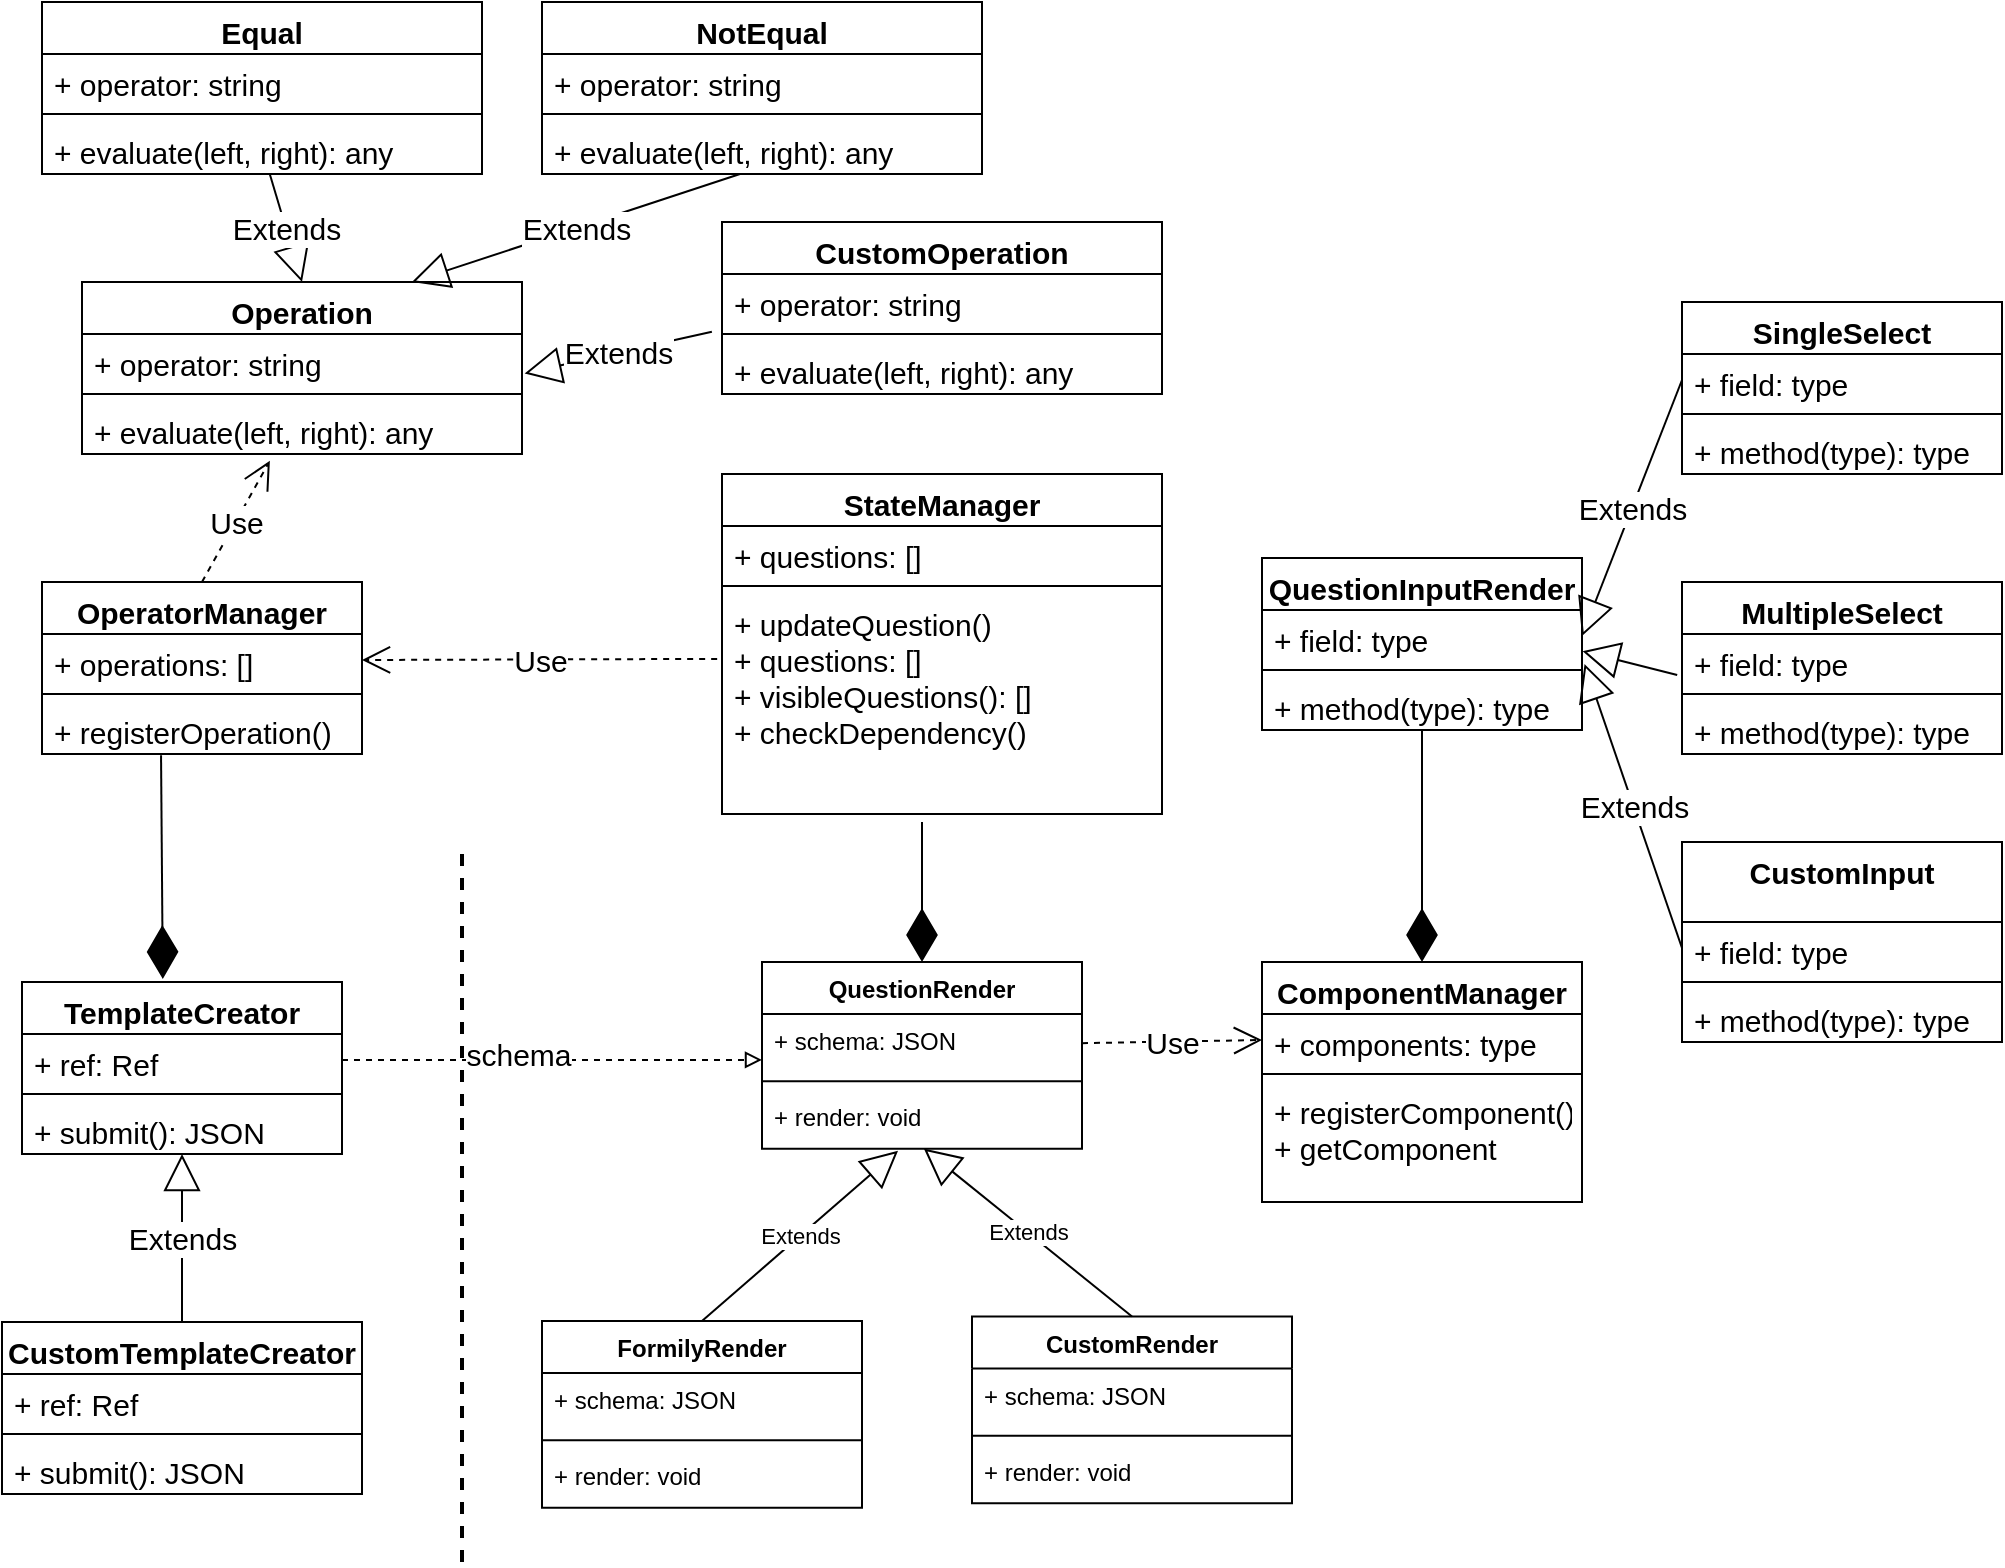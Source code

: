 <mxfile version="17.4.1" type="github">
  <diagram id="yDVKeomo46-3DICR4W65" name="Page-1">
    <mxGraphModel dx="1296" dy="1799" grid="1" gridSize="10" guides="1" tooltips="1" connect="1" arrows="1" fold="1" page="1" pageScale="1" pageWidth="850" pageHeight="1100" math="0" shadow="0">
      <root>
        <mxCell id="0" />
        <mxCell id="1" parent="0" />
        <mxCell id="LFqhlHz371uRSVuWxBN7-13" value="" style="endArrow=none;dashed=1;html=1;strokeWidth=2;rounded=0;" edge="1" parent="1">
          <mxGeometry width="50" height="50" relative="1" as="geometry">
            <mxPoint x="350" y="480" as="sourcePoint" />
            <mxPoint x="350" y="120" as="targetPoint" />
          </mxGeometry>
        </mxCell>
        <mxCell id="LFqhlHz371uRSVuWxBN7-35" value="" style="group" vertex="1" connectable="0" parent="1">
          <mxGeometry x="390" y="180" width="375" height="276" as="geometry" />
        </mxCell>
        <mxCell id="LFqhlHz371uRSVuWxBN7-18" value="QuestionRender" style="swimlane;fontStyle=1;align=center;verticalAlign=top;childLayout=stackLayout;horizontal=1;startSize=26;horizontalStack=0;resizeParent=1;resizeParentMax=0;resizeLast=0;collapsible=1;marginBottom=0;" vertex="1" parent="LFqhlHz371uRSVuWxBN7-35">
          <mxGeometry x="110" width="160" height="93.317" as="geometry" />
        </mxCell>
        <mxCell id="LFqhlHz371uRSVuWxBN7-19" value="+ schema: JSON" style="text;strokeColor=none;fillColor=none;align=left;verticalAlign=top;spacingLeft=4;spacingRight=4;overflow=hidden;rotatable=0;points=[[0,0.5],[1,0.5]];portConstraint=eastwest;" vertex="1" parent="LFqhlHz371uRSVuWxBN7-18">
          <mxGeometry y="26" width="160" height="29.171" as="geometry" />
        </mxCell>
        <mxCell id="LFqhlHz371uRSVuWxBN7-20" value="" style="line;strokeWidth=1;fillColor=none;align=left;verticalAlign=middle;spacingTop=-1;spacingLeft=3;spacingRight=3;rotatable=0;labelPosition=right;points=[];portConstraint=eastwest;" vertex="1" parent="LFqhlHz371uRSVuWxBN7-18">
          <mxGeometry y="55.171" width="160" height="8.976" as="geometry" />
        </mxCell>
        <mxCell id="LFqhlHz371uRSVuWxBN7-21" value="+ render: void" style="text;strokeColor=none;fillColor=none;align=left;verticalAlign=top;spacingLeft=4;spacingRight=4;overflow=hidden;rotatable=0;points=[[0,0.5],[1,0.5]];portConstraint=eastwest;" vertex="1" parent="LFqhlHz371uRSVuWxBN7-18">
          <mxGeometry y="64.146" width="160" height="29.171" as="geometry" />
        </mxCell>
        <mxCell id="LFqhlHz371uRSVuWxBN7-23" value="FormilyRender" style="swimlane;fontStyle=1;align=center;verticalAlign=top;childLayout=stackLayout;horizontal=1;startSize=26;horizontalStack=0;resizeParent=1;resizeParentMax=0;resizeLast=0;collapsible=1;marginBottom=0;" vertex="1" parent="LFqhlHz371uRSVuWxBN7-35">
          <mxGeometry y="179.512" width="160" height="93.317" as="geometry" />
        </mxCell>
        <mxCell id="LFqhlHz371uRSVuWxBN7-24" value="+ schema: JSON" style="text;strokeColor=none;fillColor=none;align=left;verticalAlign=top;spacingLeft=4;spacingRight=4;overflow=hidden;rotatable=0;points=[[0,0.5],[1,0.5]];portConstraint=eastwest;" vertex="1" parent="LFqhlHz371uRSVuWxBN7-23">
          <mxGeometry y="26" width="160" height="29.171" as="geometry" />
        </mxCell>
        <mxCell id="LFqhlHz371uRSVuWxBN7-25" value="" style="line;strokeWidth=1;fillColor=none;align=left;verticalAlign=middle;spacingTop=-1;spacingLeft=3;spacingRight=3;rotatable=0;labelPosition=right;points=[];portConstraint=eastwest;" vertex="1" parent="LFqhlHz371uRSVuWxBN7-23">
          <mxGeometry y="55.171" width="160" height="8.976" as="geometry" />
        </mxCell>
        <mxCell id="LFqhlHz371uRSVuWxBN7-26" value="+ render: void" style="text;strokeColor=none;fillColor=none;align=left;verticalAlign=top;spacingLeft=4;spacingRight=4;overflow=hidden;rotatable=0;points=[[0,0.5],[1,0.5]];portConstraint=eastwest;" vertex="1" parent="LFqhlHz371uRSVuWxBN7-23">
          <mxGeometry y="64.146" width="160" height="29.171" as="geometry" />
        </mxCell>
        <mxCell id="LFqhlHz371uRSVuWxBN7-27" value="CustomRender" style="swimlane;fontStyle=1;align=center;verticalAlign=top;childLayout=stackLayout;horizontal=1;startSize=26;horizontalStack=0;resizeParent=1;resizeParentMax=0;resizeLast=0;collapsible=1;marginBottom=0;" vertex="1" parent="LFqhlHz371uRSVuWxBN7-35">
          <mxGeometry x="215" y="177.268" width="160" height="93.317" as="geometry" />
        </mxCell>
        <mxCell id="LFqhlHz371uRSVuWxBN7-28" value="+ schema: JSON" style="text;strokeColor=none;fillColor=none;align=left;verticalAlign=top;spacingLeft=4;spacingRight=4;overflow=hidden;rotatable=0;points=[[0,0.5],[1,0.5]];portConstraint=eastwest;" vertex="1" parent="LFqhlHz371uRSVuWxBN7-27">
          <mxGeometry y="26" width="160" height="29.171" as="geometry" />
        </mxCell>
        <mxCell id="LFqhlHz371uRSVuWxBN7-29" value="" style="line;strokeWidth=1;fillColor=none;align=left;verticalAlign=middle;spacingTop=-1;spacingLeft=3;spacingRight=3;rotatable=0;labelPosition=right;points=[];portConstraint=eastwest;" vertex="1" parent="LFqhlHz371uRSVuWxBN7-27">
          <mxGeometry y="55.171" width="160" height="8.976" as="geometry" />
        </mxCell>
        <mxCell id="LFqhlHz371uRSVuWxBN7-30" value="+ render: void" style="text;strokeColor=none;fillColor=none;align=left;verticalAlign=top;spacingLeft=4;spacingRight=4;overflow=hidden;rotatable=0;points=[[0,0.5],[1,0.5]];portConstraint=eastwest;" vertex="1" parent="LFqhlHz371uRSVuWxBN7-27">
          <mxGeometry y="64.146" width="160" height="29.171" as="geometry" />
        </mxCell>
        <mxCell id="LFqhlHz371uRSVuWxBN7-33" value="Extends" style="endArrow=block;endSize=16;endFill=0;html=1;rounded=0;entryX=0.425;entryY=1.038;entryDx=0;entryDy=0;entryPerimeter=0;exitX=0.5;exitY=0;exitDx=0;exitDy=0;" edge="1" parent="LFqhlHz371uRSVuWxBN7-35" source="LFqhlHz371uRSVuWxBN7-23" target="LFqhlHz371uRSVuWxBN7-21">
          <mxGeometry width="160" relative="1" as="geometry">
            <mxPoint x="-50" y="44.878" as="sourcePoint" />
            <mxPoint x="110" y="44.878" as="targetPoint" />
          </mxGeometry>
        </mxCell>
        <mxCell id="LFqhlHz371uRSVuWxBN7-34" value="Extends" style="endArrow=block;endSize=16;endFill=0;html=1;rounded=0;exitX=0.5;exitY=0;exitDx=0;exitDy=0;entryX=0.506;entryY=1;entryDx=0;entryDy=0;entryPerimeter=0;" edge="1" parent="LFqhlHz371uRSVuWxBN7-35" source="LFqhlHz371uRSVuWxBN7-27" target="LFqhlHz371uRSVuWxBN7-21">
          <mxGeometry width="160" relative="1" as="geometry">
            <mxPoint x="-50" y="44.878" as="sourcePoint" />
            <mxPoint x="190" y="100.976" as="targetPoint" />
          </mxGeometry>
        </mxCell>
        <mxCell id="LFqhlHz371uRSVuWxBN7-39" style="edgeStyle=orthogonalEdgeStyle;rounded=0;orthogonalLoop=1;jettySize=auto;html=1;exitX=1;exitY=0.5;exitDx=0;exitDy=0;entryX=0;entryY=0.788;entryDx=0;entryDy=0;entryPerimeter=0;endArrow=block;endFill=0;dashed=1;" edge="1" parent="1" source="LFqhlHz371uRSVuWxBN7-87" target="LFqhlHz371uRSVuWxBN7-19">
          <mxGeometry relative="1" as="geometry">
            <mxPoint x="300" y="239" as="sourcePoint" />
          </mxGeometry>
        </mxCell>
        <mxCell id="LFqhlHz371uRSVuWxBN7-40" value="schema" style="edgeLabel;html=1;align=center;verticalAlign=middle;resizable=0;points=[];fontSize=15;" vertex="1" connectable="0" parent="LFqhlHz371uRSVuWxBN7-39">
          <mxGeometry x="-0.16" y="3" relative="1" as="geometry">
            <mxPoint as="offset" />
          </mxGeometry>
        </mxCell>
        <mxCell id="LFqhlHz371uRSVuWxBN7-41" value="CustomTemplateCreator" style="swimlane;fontStyle=1;align=center;verticalAlign=top;childLayout=stackLayout;horizontal=1;startSize=26;horizontalStack=0;resizeParent=1;resizeParentMax=0;resizeLast=0;collapsible=1;marginBottom=0;fontSize=15;" vertex="1" parent="1">
          <mxGeometry x="120" y="360" width="180" height="86" as="geometry" />
        </mxCell>
        <mxCell id="LFqhlHz371uRSVuWxBN7-42" value="+ ref: Ref" style="text;strokeColor=none;fillColor=none;align=left;verticalAlign=top;spacingLeft=4;spacingRight=4;overflow=hidden;rotatable=0;points=[[0,0.5],[1,0.5]];portConstraint=eastwest;fontSize=15;" vertex="1" parent="LFqhlHz371uRSVuWxBN7-41">
          <mxGeometry y="26" width="180" height="26" as="geometry" />
        </mxCell>
        <mxCell id="LFqhlHz371uRSVuWxBN7-43" value="" style="line;strokeWidth=1;fillColor=none;align=left;verticalAlign=middle;spacingTop=-1;spacingLeft=3;spacingRight=3;rotatable=0;labelPosition=right;points=[];portConstraint=eastwest;fontSize=15;" vertex="1" parent="LFqhlHz371uRSVuWxBN7-41">
          <mxGeometry y="52" width="180" height="8" as="geometry" />
        </mxCell>
        <mxCell id="LFqhlHz371uRSVuWxBN7-44" value="+ submit(): JSON" style="text;strokeColor=none;fillColor=none;align=left;verticalAlign=top;spacingLeft=4;spacingRight=4;overflow=hidden;rotatable=0;points=[[0,0.5],[1,0.5]];portConstraint=eastwest;fontSize=15;" vertex="1" parent="LFqhlHz371uRSVuWxBN7-41">
          <mxGeometry y="60" width="180" height="26" as="geometry" />
        </mxCell>
        <mxCell id="LFqhlHz371uRSVuWxBN7-51" value="Operation" style="swimlane;fontStyle=1;align=center;verticalAlign=top;childLayout=stackLayout;horizontal=1;startSize=26;horizontalStack=0;resizeParent=1;resizeParentMax=0;resizeLast=0;collapsible=1;marginBottom=0;fontSize=15;" vertex="1" parent="1">
          <mxGeometry x="160" y="-160" width="220" height="86" as="geometry" />
        </mxCell>
        <mxCell id="LFqhlHz371uRSVuWxBN7-52" value="+ operator: string" style="text;strokeColor=none;fillColor=none;align=left;verticalAlign=top;spacingLeft=4;spacingRight=4;overflow=hidden;rotatable=0;points=[[0,0.5],[1,0.5]];portConstraint=eastwest;fontSize=15;" vertex="1" parent="LFqhlHz371uRSVuWxBN7-51">
          <mxGeometry y="26" width="220" height="26" as="geometry" />
        </mxCell>
        <mxCell id="LFqhlHz371uRSVuWxBN7-53" value="" style="line;strokeWidth=1;fillColor=none;align=left;verticalAlign=middle;spacingTop=-1;spacingLeft=3;spacingRight=3;rotatable=0;labelPosition=right;points=[];portConstraint=eastwest;fontSize=15;" vertex="1" parent="LFqhlHz371uRSVuWxBN7-51">
          <mxGeometry y="52" width="220" height="8" as="geometry" />
        </mxCell>
        <mxCell id="LFqhlHz371uRSVuWxBN7-54" value="+ evaluate(left, right): any" style="text;strokeColor=none;fillColor=none;align=left;verticalAlign=top;spacingLeft=4;spacingRight=4;overflow=hidden;rotatable=0;points=[[0,0.5],[1,0.5]];portConstraint=eastwest;fontSize=15;" vertex="1" parent="LFqhlHz371uRSVuWxBN7-51">
          <mxGeometry y="60" width="220" height="26" as="geometry" />
        </mxCell>
        <mxCell id="LFqhlHz371uRSVuWxBN7-59" value="Equal" style="swimlane;fontStyle=1;align=center;verticalAlign=top;childLayout=stackLayout;horizontal=1;startSize=26;horizontalStack=0;resizeParent=1;resizeParentMax=0;resizeLast=0;collapsible=1;marginBottom=0;fontSize=15;" vertex="1" parent="1">
          <mxGeometry x="140" y="-300" width="220" height="86" as="geometry" />
        </mxCell>
        <mxCell id="LFqhlHz371uRSVuWxBN7-60" value="+ operator: string" style="text;strokeColor=none;fillColor=none;align=left;verticalAlign=top;spacingLeft=4;spacingRight=4;overflow=hidden;rotatable=0;points=[[0,0.5],[1,0.5]];portConstraint=eastwest;fontSize=15;" vertex="1" parent="LFqhlHz371uRSVuWxBN7-59">
          <mxGeometry y="26" width="220" height="26" as="geometry" />
        </mxCell>
        <mxCell id="LFqhlHz371uRSVuWxBN7-61" value="" style="line;strokeWidth=1;fillColor=none;align=left;verticalAlign=middle;spacingTop=-1;spacingLeft=3;spacingRight=3;rotatable=0;labelPosition=right;points=[];portConstraint=eastwest;fontSize=15;" vertex="1" parent="LFqhlHz371uRSVuWxBN7-59">
          <mxGeometry y="52" width="220" height="8" as="geometry" />
        </mxCell>
        <mxCell id="LFqhlHz371uRSVuWxBN7-62" value="+ evaluate(left, right): any" style="text;strokeColor=none;fillColor=none;align=left;verticalAlign=top;spacingLeft=4;spacingRight=4;overflow=hidden;rotatable=0;points=[[0,0.5],[1,0.5]];portConstraint=eastwest;fontSize=15;" vertex="1" parent="LFqhlHz371uRSVuWxBN7-59">
          <mxGeometry y="60" width="220" height="26" as="geometry" />
        </mxCell>
        <mxCell id="LFqhlHz371uRSVuWxBN7-63" value="NotEqual" style="swimlane;fontStyle=1;align=center;verticalAlign=top;childLayout=stackLayout;horizontal=1;startSize=26;horizontalStack=0;resizeParent=1;resizeParentMax=0;resizeLast=0;collapsible=1;marginBottom=0;fontSize=15;" vertex="1" parent="1">
          <mxGeometry x="390" y="-300" width="220" height="86" as="geometry" />
        </mxCell>
        <mxCell id="LFqhlHz371uRSVuWxBN7-64" value="+ operator: string" style="text;strokeColor=none;fillColor=none;align=left;verticalAlign=top;spacingLeft=4;spacingRight=4;overflow=hidden;rotatable=0;points=[[0,0.5],[1,0.5]];portConstraint=eastwest;fontSize=15;" vertex="1" parent="LFqhlHz371uRSVuWxBN7-63">
          <mxGeometry y="26" width="220" height="26" as="geometry" />
        </mxCell>
        <mxCell id="LFqhlHz371uRSVuWxBN7-65" value="" style="line;strokeWidth=1;fillColor=none;align=left;verticalAlign=middle;spacingTop=-1;spacingLeft=3;spacingRight=3;rotatable=0;labelPosition=right;points=[];portConstraint=eastwest;fontSize=15;" vertex="1" parent="LFqhlHz371uRSVuWxBN7-63">
          <mxGeometry y="52" width="220" height="8" as="geometry" />
        </mxCell>
        <mxCell id="LFqhlHz371uRSVuWxBN7-66" value="+ evaluate(left, right): any" style="text;strokeColor=none;fillColor=none;align=left;verticalAlign=top;spacingLeft=4;spacingRight=4;overflow=hidden;rotatable=0;points=[[0,0.5],[1,0.5]];portConstraint=eastwest;fontSize=15;" vertex="1" parent="LFqhlHz371uRSVuWxBN7-63">
          <mxGeometry y="60" width="220" height="26" as="geometry" />
        </mxCell>
        <mxCell id="LFqhlHz371uRSVuWxBN7-68" value="CustomOperation" style="swimlane;fontStyle=1;align=center;verticalAlign=top;childLayout=stackLayout;horizontal=1;startSize=26;horizontalStack=0;resizeParent=1;resizeParentMax=0;resizeLast=0;collapsible=1;marginBottom=0;fontSize=15;" vertex="1" parent="1">
          <mxGeometry x="480" y="-190" width="220" height="86" as="geometry" />
        </mxCell>
        <mxCell id="LFqhlHz371uRSVuWxBN7-69" value="+ operator: string" style="text;strokeColor=none;fillColor=none;align=left;verticalAlign=top;spacingLeft=4;spacingRight=4;overflow=hidden;rotatable=0;points=[[0,0.5],[1,0.5]];portConstraint=eastwest;fontSize=15;" vertex="1" parent="LFqhlHz371uRSVuWxBN7-68">
          <mxGeometry y="26" width="220" height="26" as="geometry" />
        </mxCell>
        <mxCell id="LFqhlHz371uRSVuWxBN7-70" value="" style="line;strokeWidth=1;fillColor=none;align=left;verticalAlign=middle;spacingTop=-1;spacingLeft=3;spacingRight=3;rotatable=0;labelPosition=right;points=[];portConstraint=eastwest;fontSize=15;" vertex="1" parent="LFqhlHz371uRSVuWxBN7-68">
          <mxGeometry y="52" width="220" height="8" as="geometry" />
        </mxCell>
        <mxCell id="LFqhlHz371uRSVuWxBN7-71" value="+ evaluate(left, right): any" style="text;strokeColor=none;fillColor=none;align=left;verticalAlign=top;spacingLeft=4;spacingRight=4;overflow=hidden;rotatable=0;points=[[0,0.5],[1,0.5]];portConstraint=eastwest;fontSize=15;" vertex="1" parent="LFqhlHz371uRSVuWxBN7-68">
          <mxGeometry y="60" width="220" height="26" as="geometry" />
        </mxCell>
        <mxCell id="LFqhlHz371uRSVuWxBN7-72" value="Extends" style="endArrow=block;endSize=16;endFill=0;html=1;rounded=0;fontSize=15;entryX=0.5;entryY=0;entryDx=0;entryDy=0;" edge="1" parent="1" source="LFqhlHz371uRSVuWxBN7-62" target="LFqhlHz371uRSVuWxBN7-51">
          <mxGeometry width="160" relative="1" as="geometry">
            <mxPoint x="170" y="-94" as="sourcePoint" />
            <mxPoint x="330" y="-94" as="targetPoint" />
          </mxGeometry>
        </mxCell>
        <mxCell id="LFqhlHz371uRSVuWxBN7-77" value="Extends" style="endArrow=block;endSize=16;endFill=0;html=1;rounded=0;fontSize=15;exitX=0.45;exitY=1;exitDx=0;exitDy=0;exitPerimeter=0;entryX=0.75;entryY=0;entryDx=0;entryDy=0;" edge="1" parent="1" source="LFqhlHz371uRSVuWxBN7-66" target="LFqhlHz371uRSVuWxBN7-51">
          <mxGeometry width="160" relative="1" as="geometry">
            <mxPoint x="340" y="160" as="sourcePoint" />
            <mxPoint x="500" y="160" as="targetPoint" />
          </mxGeometry>
        </mxCell>
        <mxCell id="LFqhlHz371uRSVuWxBN7-78" value="Extends" style="endArrow=block;endSize=16;endFill=0;html=1;rounded=0;fontSize=15;exitX=-0.023;exitY=-0.199;exitDx=0;exitDy=0;exitPerimeter=0;entryX=1.006;entryY=0.759;entryDx=0;entryDy=0;entryPerimeter=0;" edge="1" parent="1" source="LFqhlHz371uRSVuWxBN7-71" target="LFqhlHz371uRSVuWxBN7-52">
          <mxGeometry width="160" relative="1" as="geometry">
            <mxPoint x="340" y="160" as="sourcePoint" />
            <mxPoint x="680" y="33" as="targetPoint" />
          </mxGeometry>
        </mxCell>
        <mxCell id="LFqhlHz371uRSVuWxBN7-86" value="TemplateCreator" style="swimlane;fontStyle=1;align=center;verticalAlign=top;childLayout=stackLayout;horizontal=1;startSize=26;horizontalStack=0;resizeParent=1;resizeParentMax=0;resizeLast=0;collapsible=1;marginBottom=0;fontSize=15;" vertex="1" parent="1">
          <mxGeometry x="130" y="190" width="160" height="86" as="geometry" />
        </mxCell>
        <mxCell id="LFqhlHz371uRSVuWxBN7-87" value="+ ref: Ref" style="text;strokeColor=none;fillColor=none;align=left;verticalAlign=top;spacingLeft=4;spacingRight=4;overflow=hidden;rotatable=0;points=[[0,0.5],[1,0.5]];portConstraint=eastwest;fontSize=15;" vertex="1" parent="LFqhlHz371uRSVuWxBN7-86">
          <mxGeometry y="26" width="160" height="26" as="geometry" />
        </mxCell>
        <mxCell id="LFqhlHz371uRSVuWxBN7-88" value="" style="line;strokeWidth=1;fillColor=none;align=left;verticalAlign=middle;spacingTop=-1;spacingLeft=3;spacingRight=3;rotatable=0;labelPosition=right;points=[];portConstraint=eastwest;fontSize=15;" vertex="1" parent="LFqhlHz371uRSVuWxBN7-86">
          <mxGeometry y="52" width="160" height="8" as="geometry" />
        </mxCell>
        <mxCell id="LFqhlHz371uRSVuWxBN7-89" value="+ submit(): JSON" style="text;strokeColor=none;fillColor=none;align=left;verticalAlign=top;spacingLeft=4;spacingRight=4;overflow=hidden;rotatable=0;points=[[0,0.5],[1,0.5]];portConstraint=eastwest;fontSize=15;" vertex="1" parent="LFqhlHz371uRSVuWxBN7-86">
          <mxGeometry y="60" width="160" height="26" as="geometry" />
        </mxCell>
        <mxCell id="LFqhlHz371uRSVuWxBN7-95" value="Extends" style="endArrow=block;endSize=16;endFill=0;html=1;rounded=0;fontSize=15;exitX=0.5;exitY=0;exitDx=0;exitDy=0;" edge="1" parent="1" source="LFqhlHz371uRSVuWxBN7-41" target="LFqhlHz371uRSVuWxBN7-89">
          <mxGeometry width="160" relative="1" as="geometry">
            <mxPoint x="390" y="210" as="sourcePoint" />
            <mxPoint x="550" y="210" as="targetPoint" />
          </mxGeometry>
        </mxCell>
        <mxCell id="LFqhlHz371uRSVuWxBN7-96" value="StateManager" style="swimlane;fontStyle=1;align=center;verticalAlign=top;childLayout=stackLayout;horizontal=1;startSize=26;horizontalStack=0;resizeParent=1;resizeParentMax=0;resizeLast=0;collapsible=1;marginBottom=0;fontSize=15;" vertex="1" parent="1">
          <mxGeometry x="480" y="-64" width="220" height="170" as="geometry" />
        </mxCell>
        <mxCell id="LFqhlHz371uRSVuWxBN7-97" value="+ questions: []" style="text;strokeColor=none;fillColor=none;align=left;verticalAlign=top;spacingLeft=4;spacingRight=4;overflow=hidden;rotatable=0;points=[[0,0.5],[1,0.5]];portConstraint=eastwest;fontSize=15;" vertex="1" parent="LFqhlHz371uRSVuWxBN7-96">
          <mxGeometry y="26" width="220" height="26" as="geometry" />
        </mxCell>
        <mxCell id="LFqhlHz371uRSVuWxBN7-98" value="" style="line;strokeWidth=1;fillColor=none;align=left;verticalAlign=middle;spacingTop=-1;spacingLeft=3;spacingRight=3;rotatable=0;labelPosition=right;points=[];portConstraint=eastwest;fontSize=15;" vertex="1" parent="LFqhlHz371uRSVuWxBN7-96">
          <mxGeometry y="52" width="220" height="8" as="geometry" />
        </mxCell>
        <mxCell id="LFqhlHz371uRSVuWxBN7-99" value="+ updateQuestion()&#xa;+ questions: []&#xa;+ visibleQuestions(): []&#xa;+ checkDependency()&#xa;" style="text;strokeColor=none;fillColor=none;align=left;verticalAlign=top;spacingLeft=4;spacingRight=4;overflow=hidden;rotatable=0;points=[[0,0.5],[1,0.5]];portConstraint=eastwest;fontSize=15;" vertex="1" parent="LFqhlHz371uRSVuWxBN7-96">
          <mxGeometry y="60" width="220" height="110" as="geometry" />
        </mxCell>
        <mxCell id="LFqhlHz371uRSVuWxBN7-104" value="" style="endArrow=diamondThin;endFill=1;endSize=24;html=1;rounded=0;fontSize=15;entryX=0.5;entryY=0;entryDx=0;entryDy=0;" edge="1" parent="1" target="LFqhlHz371uRSVuWxBN7-18">
          <mxGeometry width="160" relative="1" as="geometry">
            <mxPoint x="580" y="110" as="sourcePoint" />
            <mxPoint x="540" y="200" as="targetPoint" />
          </mxGeometry>
        </mxCell>
        <mxCell id="LFqhlHz371uRSVuWxBN7-105" value="" style="endArrow=diamondThin;endFill=1;endSize=24;html=1;rounded=0;fontSize=15;entryX=0.44;entryY=-0.018;entryDx=0;entryDy=0;entryPerimeter=0;exitX=0.372;exitY=1.024;exitDx=0;exitDy=0;exitPerimeter=0;" edge="1" parent="1" source="LFqhlHz371uRSVuWxBN7-109" target="LFqhlHz371uRSVuWxBN7-86">
          <mxGeometry width="160" relative="1" as="geometry">
            <mxPoint x="200" y="120" as="sourcePoint" />
            <mxPoint x="260" y="140" as="targetPoint" />
          </mxGeometry>
        </mxCell>
        <mxCell id="LFqhlHz371uRSVuWxBN7-106" value="OperatorManager" style="swimlane;fontStyle=1;align=center;verticalAlign=top;childLayout=stackLayout;horizontal=1;startSize=26;horizontalStack=0;resizeParent=1;resizeParentMax=0;resizeLast=0;collapsible=1;marginBottom=0;fontSize=15;" vertex="1" parent="1">
          <mxGeometry x="140" y="-10" width="160" height="86" as="geometry" />
        </mxCell>
        <mxCell id="LFqhlHz371uRSVuWxBN7-107" value="+ operations: []" style="text;strokeColor=none;fillColor=none;align=left;verticalAlign=top;spacingLeft=4;spacingRight=4;overflow=hidden;rotatable=0;points=[[0,0.5],[1,0.5]];portConstraint=eastwest;fontSize=15;" vertex="1" parent="LFqhlHz371uRSVuWxBN7-106">
          <mxGeometry y="26" width="160" height="26" as="geometry" />
        </mxCell>
        <mxCell id="LFqhlHz371uRSVuWxBN7-108" value="" style="line;strokeWidth=1;fillColor=none;align=left;verticalAlign=middle;spacingTop=-1;spacingLeft=3;spacingRight=3;rotatable=0;labelPosition=right;points=[];portConstraint=eastwest;fontSize=15;" vertex="1" parent="LFqhlHz371uRSVuWxBN7-106">
          <mxGeometry y="52" width="160" height="8" as="geometry" />
        </mxCell>
        <mxCell id="LFqhlHz371uRSVuWxBN7-109" value="+ registerOperation()" style="text;strokeColor=none;fillColor=none;align=left;verticalAlign=top;spacingLeft=4;spacingRight=4;overflow=hidden;rotatable=0;points=[[0,0.5],[1,0.5]];portConstraint=eastwest;fontSize=15;" vertex="1" parent="LFqhlHz371uRSVuWxBN7-106">
          <mxGeometry y="60" width="160" height="26" as="geometry" />
        </mxCell>
        <mxCell id="LFqhlHz371uRSVuWxBN7-110" value="Use" style="endArrow=open;endSize=12;dashed=1;html=1;rounded=0;fontSize=15;entryX=0.427;entryY=1.129;entryDx=0;entryDy=0;entryPerimeter=0;exitX=0.5;exitY=0;exitDx=0;exitDy=0;" edge="1" parent="1" source="LFqhlHz371uRSVuWxBN7-106" target="LFqhlHz371uRSVuWxBN7-54">
          <mxGeometry width="160" relative="1" as="geometry">
            <mxPoint x="220" y="10" as="sourcePoint" />
            <mxPoint x="380" y="10" as="targetPoint" />
          </mxGeometry>
        </mxCell>
        <mxCell id="LFqhlHz371uRSVuWxBN7-112" value="Use" style="endArrow=open;endSize=12;dashed=1;html=1;rounded=0;fontSize=15;entryX=1;entryY=0.5;entryDx=0;entryDy=0;exitX=-0.011;exitY=0.295;exitDx=0;exitDy=0;exitPerimeter=0;" edge="1" parent="1" source="LFqhlHz371uRSVuWxBN7-99" target="LFqhlHz371uRSVuWxBN7-107">
          <mxGeometry width="160" relative="1" as="geometry">
            <mxPoint x="380" y="30" as="sourcePoint" />
            <mxPoint x="540" y="30" as="targetPoint" />
          </mxGeometry>
        </mxCell>
        <mxCell id="LFqhlHz371uRSVuWxBN7-113" value="ComponentManager" style="swimlane;fontStyle=1;align=center;verticalAlign=top;childLayout=stackLayout;horizontal=1;startSize=26;horizontalStack=0;resizeParent=1;resizeParentMax=0;resizeLast=0;collapsible=1;marginBottom=0;fontSize=15;" vertex="1" parent="1">
          <mxGeometry x="750" y="180" width="160" height="120" as="geometry" />
        </mxCell>
        <mxCell id="LFqhlHz371uRSVuWxBN7-114" value="+ components: type" style="text;strokeColor=none;fillColor=none;align=left;verticalAlign=top;spacingLeft=4;spacingRight=4;overflow=hidden;rotatable=0;points=[[0,0.5],[1,0.5]];portConstraint=eastwest;fontSize=15;" vertex="1" parent="LFqhlHz371uRSVuWxBN7-113">
          <mxGeometry y="26" width="160" height="26" as="geometry" />
        </mxCell>
        <mxCell id="LFqhlHz371uRSVuWxBN7-115" value="" style="line;strokeWidth=1;fillColor=none;align=left;verticalAlign=middle;spacingTop=-1;spacingLeft=3;spacingRight=3;rotatable=0;labelPosition=right;points=[];portConstraint=eastwest;fontSize=15;" vertex="1" parent="LFqhlHz371uRSVuWxBN7-113">
          <mxGeometry y="52" width="160" height="8" as="geometry" />
        </mxCell>
        <mxCell id="LFqhlHz371uRSVuWxBN7-116" value="+ registerComponent()&#xa;+ getComponent" style="text;strokeColor=none;fillColor=none;align=left;verticalAlign=top;spacingLeft=4;spacingRight=4;overflow=hidden;rotatable=0;points=[[0,0.5],[1,0.5]];portConstraint=eastwest;fontSize=15;" vertex="1" parent="LFqhlHz371uRSVuWxBN7-113">
          <mxGeometry y="60" width="160" height="60" as="geometry" />
        </mxCell>
        <mxCell id="LFqhlHz371uRSVuWxBN7-117" value="Use" style="endArrow=open;endSize=12;dashed=1;html=1;rounded=0;fontSize=15;exitX=1;exitY=0.5;exitDx=0;exitDy=0;entryX=0;entryY=0.5;entryDx=0;entryDy=0;" edge="1" parent="1" source="LFqhlHz371uRSVuWxBN7-19" target="LFqhlHz371uRSVuWxBN7-114">
          <mxGeometry width="160" relative="1" as="geometry">
            <mxPoint x="380" y="310" as="sourcePoint" />
            <mxPoint x="540" y="310" as="targetPoint" />
          </mxGeometry>
        </mxCell>
        <mxCell id="LFqhlHz371uRSVuWxBN7-118" value="SingleSelect" style="swimlane;fontStyle=1;align=center;verticalAlign=top;childLayout=stackLayout;horizontal=1;startSize=26;horizontalStack=0;resizeParent=1;resizeParentMax=0;resizeLast=0;collapsible=1;marginBottom=0;fontSize=15;" vertex="1" parent="1">
          <mxGeometry x="960" y="-150" width="160" height="86" as="geometry" />
        </mxCell>
        <mxCell id="LFqhlHz371uRSVuWxBN7-119" value="+ field: type" style="text;strokeColor=none;fillColor=none;align=left;verticalAlign=top;spacingLeft=4;spacingRight=4;overflow=hidden;rotatable=0;points=[[0,0.5],[1,0.5]];portConstraint=eastwest;fontSize=15;" vertex="1" parent="LFqhlHz371uRSVuWxBN7-118">
          <mxGeometry y="26" width="160" height="26" as="geometry" />
        </mxCell>
        <mxCell id="LFqhlHz371uRSVuWxBN7-120" value="" style="line;strokeWidth=1;fillColor=none;align=left;verticalAlign=middle;spacingTop=-1;spacingLeft=3;spacingRight=3;rotatable=0;labelPosition=right;points=[];portConstraint=eastwest;fontSize=15;" vertex="1" parent="LFqhlHz371uRSVuWxBN7-118">
          <mxGeometry y="52" width="160" height="8" as="geometry" />
        </mxCell>
        <mxCell id="LFqhlHz371uRSVuWxBN7-121" value="+ method(type): type" style="text;strokeColor=none;fillColor=none;align=left;verticalAlign=top;spacingLeft=4;spacingRight=4;overflow=hidden;rotatable=0;points=[[0,0.5],[1,0.5]];portConstraint=eastwest;fontSize=15;" vertex="1" parent="LFqhlHz371uRSVuWxBN7-118">
          <mxGeometry y="60" width="160" height="26" as="geometry" />
        </mxCell>
        <mxCell id="LFqhlHz371uRSVuWxBN7-122" value="MultipleSelect" style="swimlane;fontStyle=1;align=center;verticalAlign=top;childLayout=stackLayout;horizontal=1;startSize=26;horizontalStack=0;resizeParent=1;resizeParentMax=0;resizeLast=0;collapsible=1;marginBottom=0;fontSize=15;" vertex="1" parent="1">
          <mxGeometry x="960" y="-10" width="160" height="86" as="geometry" />
        </mxCell>
        <mxCell id="LFqhlHz371uRSVuWxBN7-123" value="+ field: type" style="text;strokeColor=none;fillColor=none;align=left;verticalAlign=top;spacingLeft=4;spacingRight=4;overflow=hidden;rotatable=0;points=[[0,0.5],[1,0.5]];portConstraint=eastwest;fontSize=15;" vertex="1" parent="LFqhlHz371uRSVuWxBN7-122">
          <mxGeometry y="26" width="160" height="26" as="geometry" />
        </mxCell>
        <mxCell id="LFqhlHz371uRSVuWxBN7-124" value="" style="line;strokeWidth=1;fillColor=none;align=left;verticalAlign=middle;spacingTop=-1;spacingLeft=3;spacingRight=3;rotatable=0;labelPosition=right;points=[];portConstraint=eastwest;fontSize=15;" vertex="1" parent="LFqhlHz371uRSVuWxBN7-122">
          <mxGeometry y="52" width="160" height="8" as="geometry" />
        </mxCell>
        <mxCell id="LFqhlHz371uRSVuWxBN7-125" value="+ method(type): type" style="text;strokeColor=none;fillColor=none;align=left;verticalAlign=top;spacingLeft=4;spacingRight=4;overflow=hidden;rotatable=0;points=[[0,0.5],[1,0.5]];portConstraint=eastwest;fontSize=15;" vertex="1" parent="LFqhlHz371uRSVuWxBN7-122">
          <mxGeometry y="60" width="160" height="26" as="geometry" />
        </mxCell>
        <mxCell id="LFqhlHz371uRSVuWxBN7-126" value="CustomInput" style="swimlane;fontStyle=1;align=center;verticalAlign=top;childLayout=stackLayout;horizontal=1;startSize=40;horizontalStack=0;resizeParent=1;resizeParentMax=0;resizeLast=0;collapsible=1;marginBottom=0;fontSize=15;" vertex="1" parent="1">
          <mxGeometry x="960" y="120" width="160" height="100" as="geometry" />
        </mxCell>
        <mxCell id="LFqhlHz371uRSVuWxBN7-127" value="+ field: type" style="text;strokeColor=none;fillColor=none;align=left;verticalAlign=top;spacingLeft=4;spacingRight=4;overflow=hidden;rotatable=0;points=[[0,0.5],[1,0.5]];portConstraint=eastwest;fontSize=15;" vertex="1" parent="LFqhlHz371uRSVuWxBN7-126">
          <mxGeometry y="40" width="160" height="26" as="geometry" />
        </mxCell>
        <mxCell id="LFqhlHz371uRSVuWxBN7-128" value="" style="line;strokeWidth=1;fillColor=none;align=left;verticalAlign=middle;spacingTop=-1;spacingLeft=3;spacingRight=3;rotatable=0;labelPosition=right;points=[];portConstraint=eastwest;fontSize=15;" vertex="1" parent="LFqhlHz371uRSVuWxBN7-126">
          <mxGeometry y="66" width="160" height="8" as="geometry" />
        </mxCell>
        <mxCell id="LFqhlHz371uRSVuWxBN7-129" value="+ method(type): type" style="text;strokeColor=none;fillColor=none;align=left;verticalAlign=top;spacingLeft=4;spacingRight=4;overflow=hidden;rotatable=0;points=[[0,0.5],[1,0.5]];portConstraint=eastwest;fontSize=15;" vertex="1" parent="LFqhlHz371uRSVuWxBN7-126">
          <mxGeometry y="74" width="160" height="26" as="geometry" />
        </mxCell>
        <mxCell id="LFqhlHz371uRSVuWxBN7-131" value="QuestionInputRender" style="swimlane;fontStyle=1;align=center;verticalAlign=top;childLayout=stackLayout;horizontal=1;startSize=26;horizontalStack=0;resizeParent=1;resizeParentMax=0;resizeLast=0;collapsible=1;marginBottom=0;fontSize=15;" vertex="1" parent="1">
          <mxGeometry x="750" y="-22" width="160" height="86" as="geometry" />
        </mxCell>
        <mxCell id="LFqhlHz371uRSVuWxBN7-132" value="+ field: type" style="text;strokeColor=none;fillColor=none;align=left;verticalAlign=top;spacingLeft=4;spacingRight=4;overflow=hidden;rotatable=0;points=[[0,0.5],[1,0.5]];portConstraint=eastwest;fontSize=15;" vertex="1" parent="LFqhlHz371uRSVuWxBN7-131">
          <mxGeometry y="26" width="160" height="26" as="geometry" />
        </mxCell>
        <mxCell id="LFqhlHz371uRSVuWxBN7-133" value="" style="line;strokeWidth=1;fillColor=none;align=left;verticalAlign=middle;spacingTop=-1;spacingLeft=3;spacingRight=3;rotatable=0;labelPosition=right;points=[];portConstraint=eastwest;fontSize=15;" vertex="1" parent="LFqhlHz371uRSVuWxBN7-131">
          <mxGeometry y="52" width="160" height="8" as="geometry" />
        </mxCell>
        <mxCell id="LFqhlHz371uRSVuWxBN7-134" value="+ method(type): type" style="text;strokeColor=none;fillColor=none;align=left;verticalAlign=top;spacingLeft=4;spacingRight=4;overflow=hidden;rotatable=0;points=[[0,0.5],[1,0.5]];portConstraint=eastwest;fontSize=15;" vertex="1" parent="LFqhlHz371uRSVuWxBN7-131">
          <mxGeometry y="60" width="160" height="26" as="geometry" />
        </mxCell>
        <mxCell id="LFqhlHz371uRSVuWxBN7-136" value="" style="endArrow=diamondThin;endFill=1;endSize=24;html=1;rounded=0;fontSize=15;entryX=0.5;entryY=0;entryDx=0;entryDy=0;" edge="1" parent="1" source="LFqhlHz371uRSVuWxBN7-134" target="LFqhlHz371uRSVuWxBN7-113">
          <mxGeometry width="160" relative="1" as="geometry">
            <mxPoint x="600" y="40" as="sourcePoint" />
            <mxPoint x="760" y="40" as="targetPoint" />
          </mxGeometry>
        </mxCell>
        <mxCell id="LFqhlHz371uRSVuWxBN7-137" value="Extends" style="endArrow=block;endSize=16;endFill=0;html=1;rounded=0;fontSize=15;exitX=0;exitY=0.5;exitDx=0;exitDy=0;entryX=1;entryY=0.5;entryDx=0;entryDy=0;" edge="1" parent="1" source="LFqhlHz371uRSVuWxBN7-119" target="LFqhlHz371uRSVuWxBN7-132">
          <mxGeometry width="160" relative="1" as="geometry">
            <mxPoint x="600" y="40" as="sourcePoint" />
            <mxPoint x="760" y="40" as="targetPoint" />
          </mxGeometry>
        </mxCell>
        <mxCell id="LFqhlHz371uRSVuWxBN7-138" value="" style="endArrow=block;endSize=16;endFill=0;html=1;rounded=0;fontSize=15;exitX=-0.015;exitY=0.787;exitDx=0;exitDy=0;exitPerimeter=0;entryX=1.002;entryY=0.794;entryDx=0;entryDy=0;entryPerimeter=0;" edge="1" parent="1" source="LFqhlHz371uRSVuWxBN7-123" target="LFqhlHz371uRSVuWxBN7-132">
          <mxGeometry width="160" relative="1" as="geometry">
            <mxPoint x="600" y="40" as="sourcePoint" />
            <mxPoint x="760" y="40" as="targetPoint" />
          </mxGeometry>
        </mxCell>
        <mxCell id="LFqhlHz371uRSVuWxBN7-139" value="Extends" style="endArrow=block;endSize=16;endFill=0;html=1;rounded=0;fontSize=15;exitX=0;exitY=0.5;exitDx=0;exitDy=0;entryX=1.008;entryY=1.038;entryDx=0;entryDy=0;entryPerimeter=0;" edge="1" parent="1" source="LFqhlHz371uRSVuWxBN7-127" target="LFqhlHz371uRSVuWxBN7-132">
          <mxGeometry width="160" relative="1" as="geometry">
            <mxPoint x="600" y="40" as="sourcePoint" />
            <mxPoint x="760" y="40" as="targetPoint" />
          </mxGeometry>
        </mxCell>
      </root>
    </mxGraphModel>
  </diagram>
</mxfile>
